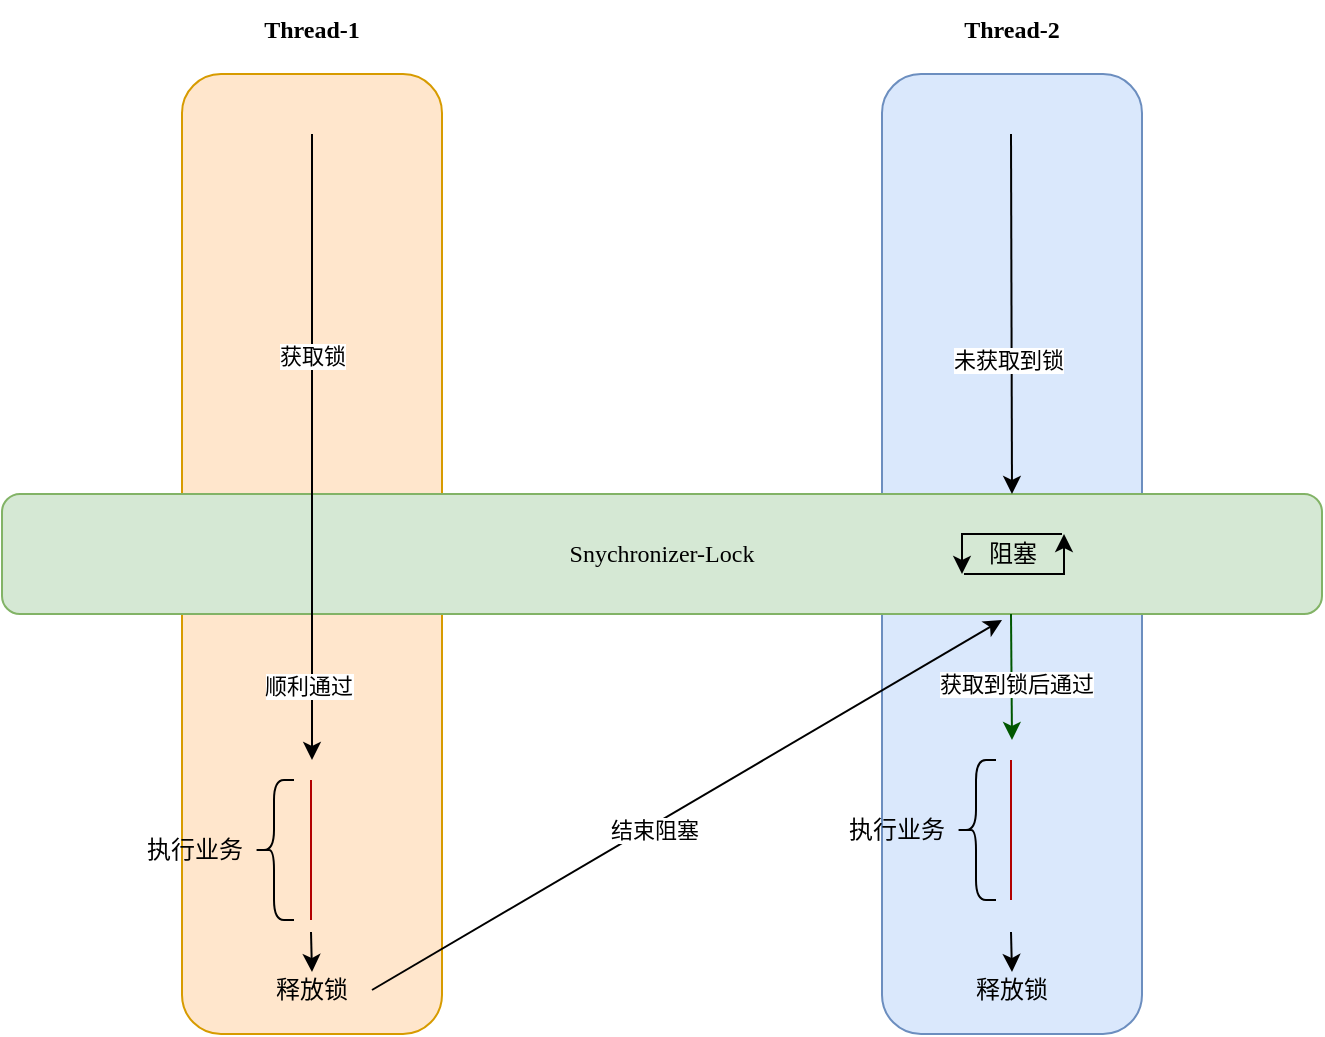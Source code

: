 <mxfile version="16.4.11" type="github">
  <diagram id="C5RBs43oDa-KdzZeNtuy" name="Page-1">
    <mxGraphModel dx="1422" dy="786" grid="1" gridSize="10" guides="1" tooltips="1" connect="1" arrows="1" fold="1" page="1" pageScale="1" pageWidth="827" pageHeight="1169" math="0" shadow="0">
      <root>
        <mxCell id="WIyWlLk6GJQsqaUBKTNV-0" />
        <mxCell id="WIyWlLk6GJQsqaUBKTNV-1" parent="WIyWlLk6GJQsqaUBKTNV-0" />
        <mxCell id="ByDO-ENAgINveSXhvqZd-1" value="" style="rounded=1;whiteSpace=wrap;html=1;fontSize=12;glass=0;strokeWidth=1;shadow=0;fontFamily=JetBrains Mono;fillColor=#dae8fc;strokeColor=#6c8ebf;" vertex="1" parent="WIyWlLk6GJQsqaUBKTNV-1">
          <mxGeometry x="510" y="157" width="130" height="480" as="geometry" />
        </mxCell>
        <mxCell id="WIyWlLk6GJQsqaUBKTNV-3" value="" style="rounded=1;whiteSpace=wrap;html=1;fontSize=12;glass=0;strokeWidth=1;shadow=0;fontFamily=JetBrains Mono;fillColor=#ffe6cc;strokeColor=#d79b00;" parent="WIyWlLk6GJQsqaUBKTNV-1" vertex="1">
          <mxGeometry x="160" y="157" width="130" height="480" as="geometry" />
        </mxCell>
        <mxCell id="ByDO-ENAgINveSXhvqZd-0" value="Snychronizer-Lock" style="rounded=1;whiteSpace=wrap;html=1;fontFamily=JetBrains Mono;fillColor=#d5e8d4;strokeColor=#82b366;" vertex="1" parent="WIyWlLk6GJQsqaUBKTNV-1">
          <mxGeometry x="70" y="367" width="660" height="60" as="geometry" />
        </mxCell>
        <mxCell id="ByDO-ENAgINveSXhvqZd-6" value="" style="endArrow=classic;html=1;rounded=0;fontFamily=JetBrains Mono;" edge="1" parent="WIyWlLk6GJQsqaUBKTNV-1">
          <mxGeometry width="50" height="50" relative="1" as="geometry">
            <mxPoint x="225" y="187" as="sourcePoint" />
            <mxPoint x="225" y="500" as="targetPoint" />
          </mxGeometry>
        </mxCell>
        <mxCell id="ByDO-ENAgINveSXhvqZd-7" value="顺利通过" style="edgeLabel;html=1;align=center;verticalAlign=middle;resizable=0;points=[];fontFamily=JetBrains Mono;" vertex="1" connectable="0" parent="ByDO-ENAgINveSXhvqZd-6">
          <mxGeometry x="0.51" y="-2" relative="1" as="geometry">
            <mxPoint y="39" as="offset" />
          </mxGeometry>
        </mxCell>
        <mxCell id="ByDO-ENAgINveSXhvqZd-13" value="获取锁" style="edgeLabel;html=1;align=center;verticalAlign=middle;resizable=0;points=[];fontFamily=JetBrains Mono;" vertex="1" connectable="0" parent="ByDO-ENAgINveSXhvqZd-6">
          <mxGeometry x="-0.295" relative="1" as="geometry">
            <mxPoint as="offset" />
          </mxGeometry>
        </mxCell>
        <mxCell id="ByDO-ENAgINveSXhvqZd-9" value="" style="endArrow=classic;html=1;rounded=0;fontFamily=JetBrains Mono;" edge="1" parent="WIyWlLk6GJQsqaUBKTNV-1">
          <mxGeometry width="50" height="50" relative="1" as="geometry">
            <mxPoint x="574.5" y="187" as="sourcePoint" />
            <mxPoint x="575" y="367" as="targetPoint" />
          </mxGeometry>
        </mxCell>
        <mxCell id="ByDO-ENAgINveSXhvqZd-10" value="未获取到锁" style="edgeLabel;html=1;align=center;verticalAlign=middle;resizable=0;points=[];fontFamily=JetBrains Mono;" vertex="1" connectable="0" parent="ByDO-ENAgINveSXhvqZd-9">
          <mxGeometry x="0.51" y="-2" relative="1" as="geometry">
            <mxPoint y="-23" as="offset" />
          </mxGeometry>
        </mxCell>
        <mxCell id="ByDO-ENAgINveSXhvqZd-11" value="" style="edgeStyle=segmentEdgeStyle;endArrow=classic;html=1;rounded=0;fontFamily=JetBrains Mono;" edge="1" parent="WIyWlLk6GJQsqaUBKTNV-1">
          <mxGeometry width="50" height="50" relative="1" as="geometry">
            <mxPoint x="551" y="407" as="sourcePoint" />
            <mxPoint x="601" y="387" as="targetPoint" />
            <Array as="points">
              <mxPoint x="551" y="407" />
              <mxPoint x="601" y="407" />
            </Array>
          </mxGeometry>
        </mxCell>
        <mxCell id="ByDO-ENAgINveSXhvqZd-12" value="" style="edgeStyle=segmentEdgeStyle;endArrow=classic;html=1;rounded=0;fontFamily=JetBrains Mono;" edge="1" parent="WIyWlLk6GJQsqaUBKTNV-1">
          <mxGeometry width="50" height="50" relative="1" as="geometry">
            <mxPoint x="600" y="387" as="sourcePoint" />
            <mxPoint x="550" y="407" as="targetPoint" />
            <Array as="points">
              <mxPoint x="600" y="387" />
              <mxPoint x="550" y="387" />
            </Array>
          </mxGeometry>
        </mxCell>
        <mxCell id="ByDO-ENAgINveSXhvqZd-14" value="阻塞" style="text;html=1;resizable=0;autosize=1;align=center;verticalAlign=middle;points=[];fillColor=none;strokeColor=none;rounded=0;fontFamily=JetBrains Mono;" vertex="1" parent="WIyWlLk6GJQsqaUBKTNV-1">
          <mxGeometry x="555" y="387" width="40" height="20" as="geometry" />
        </mxCell>
        <mxCell id="ByDO-ENAgINveSXhvqZd-15" value="" style="endArrow=classic;html=1;rounded=0;fillColor=#008a00;strokeColor=#005700;fontFamily=JetBrains Mono;" edge="1" parent="WIyWlLk6GJQsqaUBKTNV-1">
          <mxGeometry width="50" height="50" relative="1" as="geometry">
            <mxPoint x="574.5" y="427" as="sourcePoint" />
            <mxPoint x="575" y="490" as="targetPoint" />
          </mxGeometry>
        </mxCell>
        <mxCell id="ByDO-ENAgINveSXhvqZd-16" value="获取到锁后通过" style="edgeLabel;html=1;align=center;verticalAlign=middle;resizable=0;points=[];fontFamily=JetBrains Mono;" vertex="1" connectable="0" parent="ByDO-ENAgINveSXhvqZd-15">
          <mxGeometry x="-0.225" y="2" relative="1" as="geometry">
            <mxPoint y="10" as="offset" />
          </mxGeometry>
        </mxCell>
        <mxCell id="ByDO-ENAgINveSXhvqZd-18" value="" style="endArrow=none;html=1;rounded=0;fillColor=#e51400;strokeColor=#B20000;fontFamily=JetBrains Mono;" edge="1" parent="WIyWlLk6GJQsqaUBKTNV-1">
          <mxGeometry width="50" height="50" relative="1" as="geometry">
            <mxPoint x="224.5" y="580" as="sourcePoint" />
            <mxPoint x="224.5" y="510" as="targetPoint" />
          </mxGeometry>
        </mxCell>
        <mxCell id="ByDO-ENAgINveSXhvqZd-19" value="" style="shape=curlyBracket;whiteSpace=wrap;html=1;rounded=1;fontFamily=JetBrains Mono;" vertex="1" parent="WIyWlLk6GJQsqaUBKTNV-1">
          <mxGeometry x="196" y="510" width="20" height="70" as="geometry" />
        </mxCell>
        <mxCell id="ByDO-ENAgINveSXhvqZd-21" value="执行业务" style="text;html=1;resizable=0;autosize=1;align=center;verticalAlign=middle;points=[];fillColor=none;strokeColor=none;rounded=0;fontFamily=JetBrains Mono;" vertex="1" parent="WIyWlLk6GJQsqaUBKTNV-1">
          <mxGeometry x="136" y="535" width="60" height="20" as="geometry" />
        </mxCell>
        <mxCell id="ByDO-ENAgINveSXhvqZd-22" value="" style="endArrow=none;html=1;rounded=0;fillColor=#e51400;strokeColor=#B20000;fontFamily=JetBrains Mono;" edge="1" parent="WIyWlLk6GJQsqaUBKTNV-1">
          <mxGeometry width="50" height="50" relative="1" as="geometry">
            <mxPoint x="574.5" y="570" as="sourcePoint" />
            <mxPoint x="574.5" y="500" as="targetPoint" />
          </mxGeometry>
        </mxCell>
        <mxCell id="ByDO-ENAgINveSXhvqZd-23" value="" style="shape=curlyBracket;whiteSpace=wrap;html=1;rounded=1;fontFamily=JetBrains Mono;" vertex="1" parent="WIyWlLk6GJQsqaUBKTNV-1">
          <mxGeometry x="547" y="500" width="20" height="70" as="geometry" />
        </mxCell>
        <mxCell id="ByDO-ENAgINveSXhvqZd-24" value="执行业务" style="text;html=1;resizable=0;autosize=1;align=center;verticalAlign=middle;points=[];fillColor=none;strokeColor=none;rounded=0;fontFamily=JetBrains Mono;" vertex="1" parent="WIyWlLk6GJQsqaUBKTNV-1">
          <mxGeometry x="487" y="525" width="60" height="20" as="geometry" />
        </mxCell>
        <mxCell id="ByDO-ENAgINveSXhvqZd-25" value="释放锁" style="text;html=1;strokeColor=none;fillColor=none;align=center;verticalAlign=middle;whiteSpace=wrap;rounded=0;fontFamily=JetBrains Mono;" vertex="1" parent="WIyWlLk6GJQsqaUBKTNV-1">
          <mxGeometry x="195" y="600" width="60" height="30" as="geometry" />
        </mxCell>
        <mxCell id="ByDO-ENAgINveSXhvqZd-26" value="" style="endArrow=classic;html=1;rounded=0;exitX=1;exitY=0.5;exitDx=0;exitDy=0;fontFamily=JetBrains Mono;" edge="1" parent="WIyWlLk6GJQsqaUBKTNV-1" source="ByDO-ENAgINveSXhvqZd-25">
          <mxGeometry width="50" height="50" relative="1" as="geometry">
            <mxPoint x="400" y="410" as="sourcePoint" />
            <mxPoint x="570" y="430" as="targetPoint" />
          </mxGeometry>
        </mxCell>
        <mxCell id="ByDO-ENAgINveSXhvqZd-27" value="结束阻塞" style="edgeLabel;html=1;align=center;verticalAlign=middle;resizable=0;points=[];fontFamily=JetBrains Mono;" vertex="1" connectable="0" parent="ByDO-ENAgINveSXhvqZd-26">
          <mxGeometry x="-0.117" y="-2" relative="1" as="geometry">
            <mxPoint as="offset" />
          </mxGeometry>
        </mxCell>
        <mxCell id="ByDO-ENAgINveSXhvqZd-29" value="" style="endArrow=classic;html=1;rounded=0;fontFamily=JetBrains Mono;" edge="1" parent="WIyWlLk6GJQsqaUBKTNV-1">
          <mxGeometry width="50" height="50" relative="1" as="geometry">
            <mxPoint x="224.5" y="586" as="sourcePoint" />
            <mxPoint x="225" y="606" as="targetPoint" />
          </mxGeometry>
        </mxCell>
        <mxCell id="ByDO-ENAgINveSXhvqZd-31" value="释放锁" style="text;html=1;strokeColor=none;fillColor=none;align=center;verticalAlign=middle;whiteSpace=wrap;rounded=0;fontFamily=JetBrains Mono;" vertex="1" parent="WIyWlLk6GJQsqaUBKTNV-1">
          <mxGeometry x="545" y="600" width="60" height="30" as="geometry" />
        </mxCell>
        <mxCell id="ByDO-ENAgINveSXhvqZd-32" value="" style="endArrow=classic;html=1;rounded=0;fontFamily=JetBrains Mono;" edge="1" parent="WIyWlLk6GJQsqaUBKTNV-1">
          <mxGeometry width="50" height="50" relative="1" as="geometry">
            <mxPoint x="574.5" y="586" as="sourcePoint" />
            <mxPoint x="575" y="606" as="targetPoint" />
          </mxGeometry>
        </mxCell>
        <mxCell id="ByDO-ENAgINveSXhvqZd-34" value="Thread-1" style="text;html=1;strokeColor=none;fillColor=none;align=center;verticalAlign=middle;whiteSpace=wrap;rounded=0;fontFamily=JetBrains Mono;fontStyle=1" vertex="1" parent="WIyWlLk6GJQsqaUBKTNV-1">
          <mxGeometry x="195" y="120" width="60" height="30" as="geometry" />
        </mxCell>
        <mxCell id="ByDO-ENAgINveSXhvqZd-35" value="Thread-2" style="text;html=1;strokeColor=none;fillColor=none;align=center;verticalAlign=middle;whiteSpace=wrap;rounded=0;fontFamily=JetBrains Mono;fontStyle=1" vertex="1" parent="WIyWlLk6GJQsqaUBKTNV-1">
          <mxGeometry x="545" y="120" width="60" height="30" as="geometry" />
        </mxCell>
      </root>
    </mxGraphModel>
  </diagram>
</mxfile>
